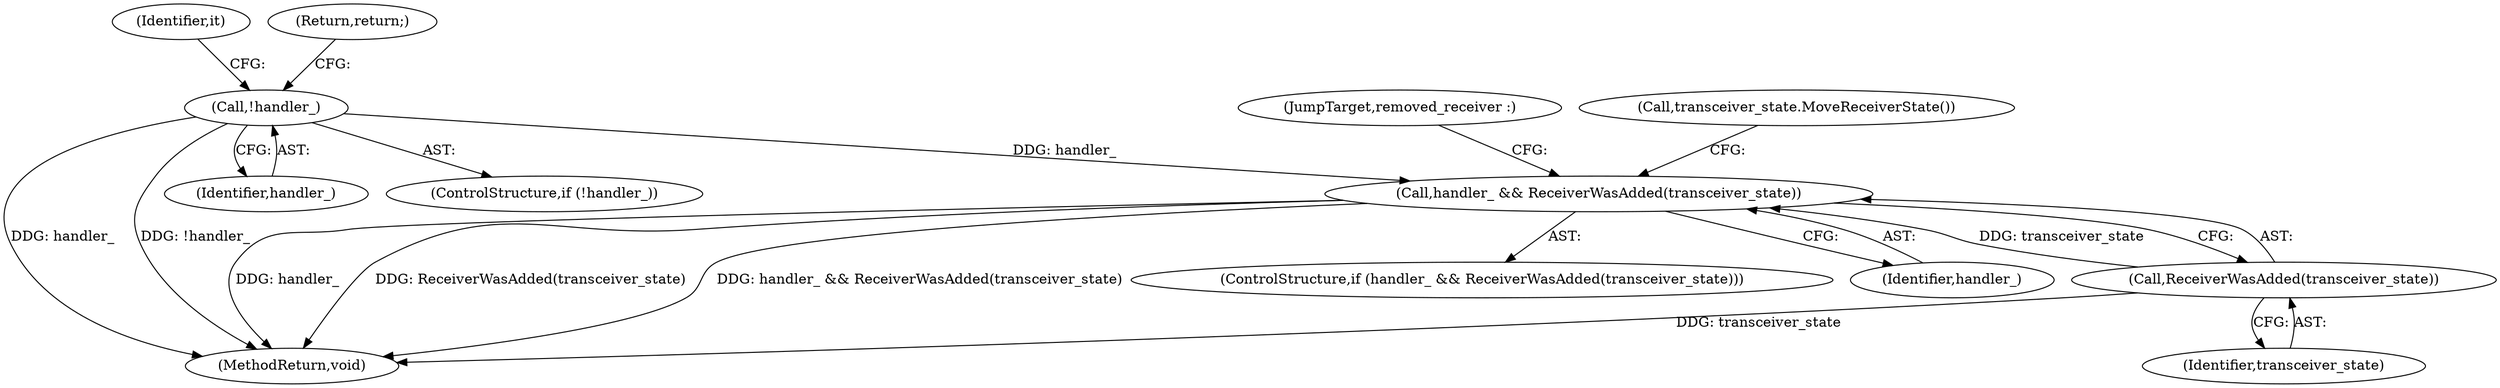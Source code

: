 digraph "0_Chrome_3514a77e7fa2e5b8bfe5d98af22964bbd69d680f@API" {
"1000137" [label="(Call,handler_ && ReceiverWasAdded(transceiver_state))"];
"1000109" [label="(Call,!handler_)"];
"1000139" [label="(Call,ReceiverWasAdded(transceiver_state))"];
"1000116" [label="(Identifier,it)"];
"1000109" [label="(Call,!handler_)"];
"1000144" [label="(JumpTarget,removed_receiver :)"];
"1000139" [label="(Call,ReceiverWasAdded(transceiver_state))"];
"1000108" [label="(ControlStructure,if (!handler_))"];
"1000152" [label="(MethodReturn,void)"];
"1000143" [label="(Call,transceiver_state.MoveReceiverState())"];
"1000137" [label="(Call,handler_ && ReceiverWasAdded(transceiver_state))"];
"1000136" [label="(ControlStructure,if (handler_ && ReceiverWasAdded(transceiver_state)))"];
"1000138" [label="(Identifier,handler_)"];
"1000111" [label="(Return,return;)"];
"1000140" [label="(Identifier,transceiver_state)"];
"1000110" [label="(Identifier,handler_)"];
"1000137" -> "1000136"  [label="AST: "];
"1000137" -> "1000138"  [label="CFG: "];
"1000137" -> "1000139"  [label="CFG: "];
"1000138" -> "1000137"  [label="AST: "];
"1000139" -> "1000137"  [label="AST: "];
"1000143" -> "1000137"  [label="CFG: "];
"1000144" -> "1000137"  [label="CFG: "];
"1000137" -> "1000152"  [label="DDG: handler_"];
"1000137" -> "1000152"  [label="DDG: ReceiverWasAdded(transceiver_state)"];
"1000137" -> "1000152"  [label="DDG: handler_ && ReceiverWasAdded(transceiver_state)"];
"1000109" -> "1000137"  [label="DDG: handler_"];
"1000139" -> "1000137"  [label="DDG: transceiver_state"];
"1000109" -> "1000108"  [label="AST: "];
"1000109" -> "1000110"  [label="CFG: "];
"1000110" -> "1000109"  [label="AST: "];
"1000111" -> "1000109"  [label="CFG: "];
"1000116" -> "1000109"  [label="CFG: "];
"1000109" -> "1000152"  [label="DDG: handler_"];
"1000109" -> "1000152"  [label="DDG: !handler_"];
"1000139" -> "1000140"  [label="CFG: "];
"1000140" -> "1000139"  [label="AST: "];
"1000139" -> "1000152"  [label="DDG: transceiver_state"];
}
